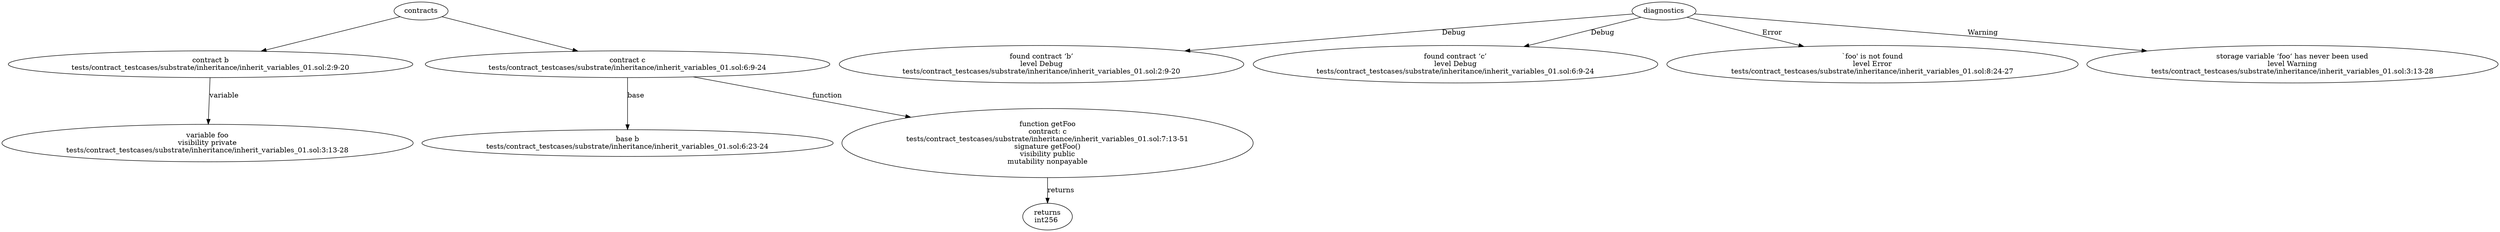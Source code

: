 strict digraph "tests/contract_testcases/substrate/inheritance/inherit_variables_01.sol" {
	contract [label="contract b\ntests/contract_testcases/substrate/inheritance/inherit_variables_01.sol:2:9-20"]
	var [label="variable foo\nvisibility private\ntests/contract_testcases/substrate/inheritance/inherit_variables_01.sol:3:13-28"]
	contract_3 [label="contract c\ntests/contract_testcases/substrate/inheritance/inherit_variables_01.sol:6:9-24"]
	base [label="base b\ntests/contract_testcases/substrate/inheritance/inherit_variables_01.sol:6:23-24"]
	getFoo [label="function getFoo\ncontract: c\ntests/contract_testcases/substrate/inheritance/inherit_variables_01.sol:7:13-51\nsignature getFoo()\nvisibility public\nmutability nonpayable"]
	returns [label="returns\nint256 "]
	diagnostic [label="found contract ‘b’\nlevel Debug\ntests/contract_testcases/substrate/inheritance/inherit_variables_01.sol:2:9-20"]
	diagnostic_9 [label="found contract ‘c’\nlevel Debug\ntests/contract_testcases/substrate/inheritance/inherit_variables_01.sol:6:9-24"]
	diagnostic_10 [label="`foo' is not found\nlevel Error\ntests/contract_testcases/substrate/inheritance/inherit_variables_01.sol:8:24-27"]
	diagnostic_11 [label="storage variable ‘foo‘ has never been used\nlevel Warning\ntests/contract_testcases/substrate/inheritance/inherit_variables_01.sol:3:13-28"]
	contracts -> contract
	contract -> var [label="variable"]
	contracts -> contract_3
	contract_3 -> base [label="base"]
	contract_3 -> getFoo [label="function"]
	getFoo -> returns [label="returns"]
	diagnostics -> diagnostic [label="Debug"]
	diagnostics -> diagnostic_9 [label="Debug"]
	diagnostics -> diagnostic_10 [label="Error"]
	diagnostics -> diagnostic_11 [label="Warning"]
}
